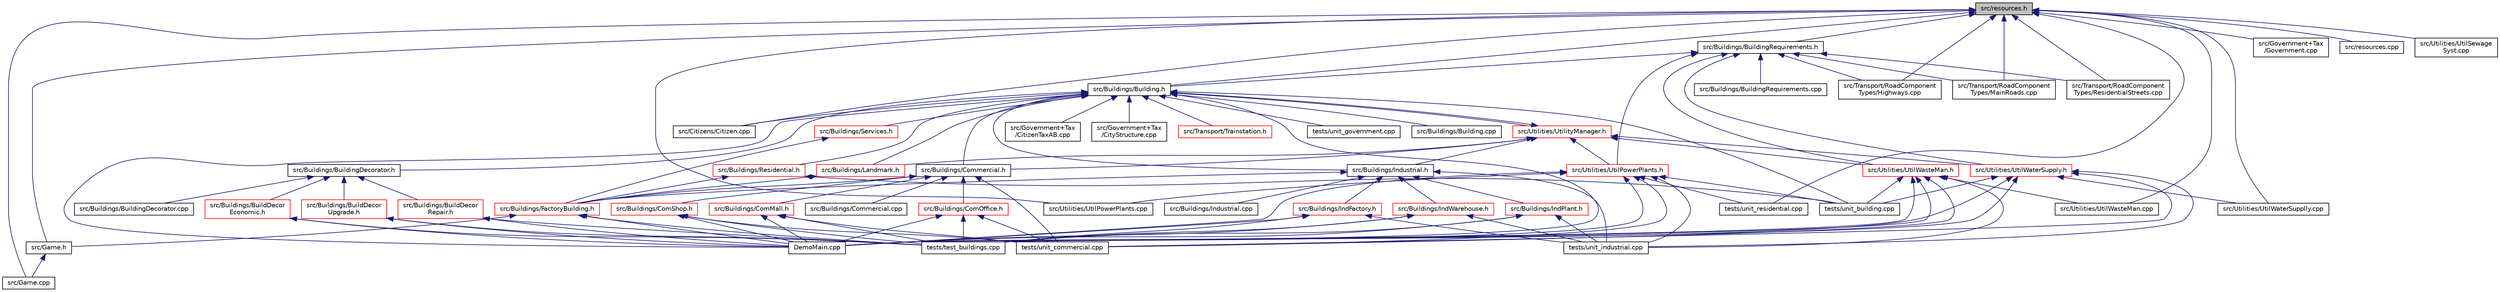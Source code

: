 digraph "src/resources.h"
{
 // LATEX_PDF_SIZE
  edge [fontname="Helvetica",fontsize="10",labelfontname="Helvetica",labelfontsize="10"];
  node [fontname="Helvetica",fontsize="10",shape=record];
  Node1 [label="src/resources.h",height=0.2,width=0.4,color="black", fillcolor="grey75", style="filled", fontcolor="black",tooltip=" "];
  Node1 -> Node2 [dir="back",color="midnightblue",fontsize="10",style="solid",fontname="Helvetica"];
  Node2 [label="src/Buildings/Building.h",height=0.2,width=0.4,color="black", fillcolor="white", style="filled",URL="$Building_8h.html",tooltip=" "];
  Node2 -> Node3 [dir="back",color="midnightblue",fontsize="10",style="solid",fontname="Helvetica"];
  Node3 [label="DemoMain.cpp",height=0.2,width=0.4,color="black", fillcolor="white", style="filled",URL="$DemoMain_8cpp.html",tooltip=" "];
  Node2 -> Node4 [dir="back",color="midnightblue",fontsize="10",style="solid",fontname="Helvetica"];
  Node4 [label="src/Buildings/Building.cpp",height=0.2,width=0.4,color="black", fillcolor="white", style="filled",URL="$Building_8cpp.html",tooltip=" "];
  Node2 -> Node5 [dir="back",color="midnightblue",fontsize="10",style="solid",fontname="Helvetica"];
  Node5 [label="src/Buildings/BuildingDecorator.h",height=0.2,width=0.4,color="black", fillcolor="white", style="filled",URL="$BuildingDecorator_8h.html",tooltip=" "];
  Node5 -> Node6 [dir="back",color="midnightblue",fontsize="10",style="solid",fontname="Helvetica"];
  Node6 [label="src/Buildings/BuildDecor\lEconomic.h",height=0.2,width=0.4,color="red", fillcolor="white", style="filled",URL="$BuildDecorEconomic_8h.html",tooltip=" "];
  Node6 -> Node3 [dir="back",color="midnightblue",fontsize="10",style="solid",fontname="Helvetica"];
  Node6 -> Node8 [dir="back",color="midnightblue",fontsize="10",style="solid",fontname="Helvetica"];
  Node8 [label="tests/test_buildings.cpp",height=0.2,width=0.4,color="black", fillcolor="white", style="filled",URL="$test__buildings_8cpp.html",tooltip=" "];
  Node5 -> Node10 [dir="back",color="midnightblue",fontsize="10",style="solid",fontname="Helvetica"];
  Node10 [label="src/Buildings/BuildDecor\lRepair.h",height=0.2,width=0.4,color="red", fillcolor="white", style="filled",URL="$BuildDecorRepair_8h.html",tooltip=" "];
  Node10 -> Node3 [dir="back",color="midnightblue",fontsize="10",style="solid",fontname="Helvetica"];
  Node10 -> Node8 [dir="back",color="midnightblue",fontsize="10",style="solid",fontname="Helvetica"];
  Node5 -> Node12 [dir="back",color="midnightblue",fontsize="10",style="solid",fontname="Helvetica"];
  Node12 [label="src/Buildings/BuildDecor\lUpgrade.h",height=0.2,width=0.4,color="red", fillcolor="white", style="filled",URL="$BuildDecorUpgrade_8h.html",tooltip=" "];
  Node12 -> Node3 [dir="back",color="midnightblue",fontsize="10",style="solid",fontname="Helvetica"];
  Node12 -> Node8 [dir="back",color="midnightblue",fontsize="10",style="solid",fontname="Helvetica"];
  Node5 -> Node14 [dir="back",color="midnightblue",fontsize="10",style="solid",fontname="Helvetica"];
  Node14 [label="src/Buildings/BuildingDecorator.cpp",height=0.2,width=0.4,color="black", fillcolor="white", style="filled",URL="$BuildingDecorator_8cpp.html",tooltip=" "];
  Node2 -> Node15 [dir="back",color="midnightblue",fontsize="10",style="solid",fontname="Helvetica"];
  Node15 [label="src/Buildings/Commercial.h",height=0.2,width=0.4,color="black", fillcolor="white", style="filled",URL="$Commercial_8h.html",tooltip=" "];
  Node15 -> Node16 [dir="back",color="midnightblue",fontsize="10",style="solid",fontname="Helvetica"];
  Node16 [label="src/Buildings/ComMall.h",height=0.2,width=0.4,color="red", fillcolor="white", style="filled",URL="$ComMall_8h.html",tooltip=" "];
  Node16 -> Node3 [dir="back",color="midnightblue",fontsize="10",style="solid",fontname="Helvetica"];
  Node16 -> Node8 [dir="back",color="midnightblue",fontsize="10",style="solid",fontname="Helvetica"];
  Node16 -> Node25 [dir="back",color="midnightblue",fontsize="10",style="solid",fontname="Helvetica"];
  Node25 [label="tests/unit_commercial.cpp",height=0.2,width=0.4,color="black", fillcolor="white", style="filled",URL="$unit__commercial_8cpp.html",tooltip=" "];
  Node15 -> Node27 [dir="back",color="midnightblue",fontsize="10",style="solid",fontname="Helvetica"];
  Node27 [label="src/Buildings/Commercial.cpp",height=0.2,width=0.4,color="black", fillcolor="white", style="filled",URL="$Commercial_8cpp.html",tooltip=" "];
  Node15 -> Node28 [dir="back",color="midnightblue",fontsize="10",style="solid",fontname="Helvetica"];
  Node28 [label="src/Buildings/ComOffice.h",height=0.2,width=0.4,color="red", fillcolor="white", style="filled",URL="$ComOffice_8h.html",tooltip=" "];
  Node28 -> Node3 [dir="back",color="midnightblue",fontsize="10",style="solid",fontname="Helvetica"];
  Node28 -> Node8 [dir="back",color="midnightblue",fontsize="10",style="solid",fontname="Helvetica"];
  Node28 -> Node25 [dir="back",color="midnightblue",fontsize="10",style="solid",fontname="Helvetica"];
  Node15 -> Node31 [dir="back",color="midnightblue",fontsize="10",style="solid",fontname="Helvetica"];
  Node31 [label="src/Buildings/ComShop.h",height=0.2,width=0.4,color="red", fillcolor="white", style="filled",URL="$ComShop_8h.html",tooltip=" "];
  Node31 -> Node3 [dir="back",color="midnightblue",fontsize="10",style="solid",fontname="Helvetica"];
  Node31 -> Node8 [dir="back",color="midnightblue",fontsize="10",style="solid",fontname="Helvetica"];
  Node31 -> Node25 [dir="back",color="midnightblue",fontsize="10",style="solid",fontname="Helvetica"];
  Node15 -> Node33 [dir="back",color="midnightblue",fontsize="10",style="solid",fontname="Helvetica"];
  Node33 [label="src/Buildings/FactoryBuilding.h",height=0.2,width=0.4,color="red", fillcolor="white", style="filled",URL="$FactoryBuilding_8h.html",tooltip=" "];
  Node33 -> Node3 [dir="back",color="midnightblue",fontsize="10",style="solid",fontname="Helvetica"];
  Node33 -> Node20 [dir="back",color="midnightblue",fontsize="10",style="solid",fontname="Helvetica"];
  Node20 [label="src/Game.h",height=0.2,width=0.4,color="black", fillcolor="white", style="filled",URL="$Game_8h.html",tooltip=" "];
  Node20 -> Node21 [dir="back",color="midnightblue",fontsize="10",style="solid",fontname="Helvetica"];
  Node21 [label="src/Game.cpp",height=0.2,width=0.4,color="black", fillcolor="white", style="filled",URL="$Game_8cpp.html",tooltip=" "];
  Node33 -> Node8 [dir="back",color="midnightblue",fontsize="10",style="solid",fontname="Helvetica"];
  Node15 -> Node25 [dir="back",color="midnightblue",fontsize="10",style="solid",fontname="Helvetica"];
  Node2 -> Node42 [dir="back",color="midnightblue",fontsize="10",style="solid",fontname="Helvetica"];
  Node42 [label="src/Buildings/Industrial.h",height=0.2,width=0.4,color="black", fillcolor="white", style="filled",URL="$Industrial_8h.html",tooltip=" "];
  Node42 -> Node33 [dir="back",color="midnightblue",fontsize="10",style="solid",fontname="Helvetica"];
  Node42 -> Node43 [dir="back",color="midnightblue",fontsize="10",style="solid",fontname="Helvetica"];
  Node43 [label="src/Buildings/IndFactory.h",height=0.2,width=0.4,color="red", fillcolor="white", style="filled",URL="$IndFactory_8h.html",tooltip=" "];
  Node43 -> Node3 [dir="back",color="midnightblue",fontsize="10",style="solid",fontname="Helvetica"];
  Node43 -> Node8 [dir="back",color="midnightblue",fontsize="10",style="solid",fontname="Helvetica"];
  Node43 -> Node45 [dir="back",color="midnightblue",fontsize="10",style="solid",fontname="Helvetica"];
  Node45 [label="tests/unit_industrial.cpp",height=0.2,width=0.4,color="black", fillcolor="white", style="filled",URL="$unit__industrial_8cpp.html",tooltip=" "];
  Node42 -> Node46 [dir="back",color="midnightblue",fontsize="10",style="solid",fontname="Helvetica"];
  Node46 [label="src/Buildings/IndPlant.h",height=0.2,width=0.4,color="red", fillcolor="white", style="filled",URL="$IndPlant_8h.html",tooltip=" "];
  Node46 -> Node3 [dir="back",color="midnightblue",fontsize="10",style="solid",fontname="Helvetica"];
  Node46 -> Node8 [dir="back",color="midnightblue",fontsize="10",style="solid",fontname="Helvetica"];
  Node46 -> Node45 [dir="back",color="midnightblue",fontsize="10",style="solid",fontname="Helvetica"];
  Node42 -> Node48 [dir="back",color="midnightblue",fontsize="10",style="solid",fontname="Helvetica"];
  Node48 [label="src/Buildings/Industrial.cpp",height=0.2,width=0.4,color="black", fillcolor="white", style="filled",URL="$Industrial_8cpp.html",tooltip=" "];
  Node42 -> Node49 [dir="back",color="midnightblue",fontsize="10",style="solid",fontname="Helvetica"];
  Node49 [label="src/Buildings/IndWarehouse.h",height=0.2,width=0.4,color="red", fillcolor="white", style="filled",URL="$IndWarehouse_8h.html",tooltip=" "];
  Node49 -> Node3 [dir="back",color="midnightblue",fontsize="10",style="solid",fontname="Helvetica"];
  Node49 -> Node8 [dir="back",color="midnightblue",fontsize="10",style="solid",fontname="Helvetica"];
  Node49 -> Node45 [dir="back",color="midnightblue",fontsize="10",style="solid",fontname="Helvetica"];
  Node42 -> Node45 [dir="back",color="midnightblue",fontsize="10",style="solid",fontname="Helvetica"];
  Node2 -> Node51 [dir="back",color="midnightblue",fontsize="10",style="solid",fontname="Helvetica"];
  Node51 [label="src/Buildings/Landmark.h",height=0.2,width=0.4,color="red", fillcolor="white", style="filled",URL="$Landmark_8h.html",tooltip=" "];
  Node51 -> Node33 [dir="back",color="midnightblue",fontsize="10",style="solid",fontname="Helvetica"];
  Node2 -> Node60 [dir="back",color="midnightblue",fontsize="10",style="solid",fontname="Helvetica"];
  Node60 [label="src/Buildings/Residential.h",height=0.2,width=0.4,color="red", fillcolor="white", style="filled",URL="$Residential_8h.html",tooltip=" "];
  Node60 -> Node33 [dir="back",color="midnightblue",fontsize="10",style="solid",fontname="Helvetica"];
  Node60 -> Node69 [dir="back",color="midnightblue",fontsize="10",style="solid",fontname="Helvetica"];
  Node69 [label="tests/unit_building.cpp",height=0.2,width=0.4,color="black", fillcolor="white", style="filled",URL="$unit__building_8cpp.html",tooltip=" "];
  Node2 -> Node74 [dir="back",color="midnightblue",fontsize="10",style="solid",fontname="Helvetica"];
  Node74 [label="src/Buildings/Services.h",height=0.2,width=0.4,color="red", fillcolor="white", style="filled",URL="$Services_8h.html",tooltip=" "];
  Node74 -> Node33 [dir="back",color="midnightblue",fontsize="10",style="solid",fontname="Helvetica"];
  Node2 -> Node85 [dir="back",color="midnightblue",fontsize="10",style="solid",fontname="Helvetica"];
  Node85 [label="src/Citizens/Citizen.cpp",height=0.2,width=0.4,color="black", fillcolor="white", style="filled",URL="$Citizen_8cpp.html",tooltip=" "];
  Node2 -> Node86 [dir="back",color="midnightblue",fontsize="10",style="solid",fontname="Helvetica"];
  Node86 [label="src/Government+Tax\l/CitizenTaxAB.cpp",height=0.2,width=0.4,color="black", fillcolor="white", style="filled",URL="$CitizenTaxAB_8cpp.html",tooltip=" "];
  Node2 -> Node87 [dir="back",color="midnightblue",fontsize="10",style="solid",fontname="Helvetica"];
  Node87 [label="src/Government+Tax\l/CityStructure.cpp",height=0.2,width=0.4,color="black", fillcolor="white", style="filled",URL="$CityStructure_8cpp.html",tooltip=" "];
  Node2 -> Node88 [dir="back",color="midnightblue",fontsize="10",style="solid",fontname="Helvetica"];
  Node88 [label="src/Transport/Trainstation.h",height=0.2,width=0.4,color="red", fillcolor="white", style="filled",URL="$Trainstation_8h.html",tooltip=" "];
  Node2 -> Node93 [dir="back",color="midnightblue",fontsize="10",style="solid",fontname="Helvetica"];
  Node93 [label="src/Utilities/UtilityManager.h",height=0.2,width=0.4,color="red", fillcolor="white", style="filled",URL="$UtilityManager_8h.html",tooltip="Header file for the UtilityManager class, which serves as an abstract base class for utility services..."];
  Node93 -> Node2 [dir="back",color="midnightblue",fontsize="10",style="solid",fontname="Helvetica"];
  Node93 -> Node15 [dir="back",color="midnightblue",fontsize="10",style="solid",fontname="Helvetica"];
  Node93 -> Node42 [dir="back",color="midnightblue",fontsize="10",style="solid",fontname="Helvetica"];
  Node93 -> Node51 [dir="back",color="midnightblue",fontsize="10",style="solid",fontname="Helvetica"];
  Node93 -> Node95 [dir="back",color="midnightblue",fontsize="10",style="solid",fontname="Helvetica"];
  Node95 [label="src/Utilities/UtilPowerPlants.h",height=0.2,width=0.4,color="red", fillcolor="white", style="filled",URL="$UtilPowerPlants_8h.html",tooltip="Header file for the UtilPowerPlants class which implements the Power Plant utility system."];
  Node95 -> Node3 [dir="back",color="midnightblue",fontsize="10",style="solid",fontname="Helvetica"];
  Node95 -> Node96 [dir="back",color="midnightblue",fontsize="10",style="solid",fontname="Helvetica"];
  Node96 [label="src/Utilities/UtilPowerPlants.cpp",height=0.2,width=0.4,color="black", fillcolor="white", style="filled",URL="$UtilPowerPlants_8cpp.html",tooltip=" "];
  Node95 -> Node8 [dir="back",color="midnightblue",fontsize="10",style="solid",fontname="Helvetica"];
  Node95 -> Node69 [dir="back",color="midnightblue",fontsize="10",style="solid",fontname="Helvetica"];
  Node95 -> Node25 [dir="back",color="midnightblue",fontsize="10",style="solid",fontname="Helvetica"];
  Node95 -> Node45 [dir="back",color="midnightblue",fontsize="10",style="solid",fontname="Helvetica"];
  Node95 -> Node63 [dir="back",color="midnightblue",fontsize="10",style="solid",fontname="Helvetica"];
  Node63 [label="tests/unit_residential.cpp",height=0.2,width=0.4,color="black", fillcolor="white", style="filled",URL="$unit__residential_8cpp.html",tooltip=" "];
  Node93 -> Node97 [dir="back",color="midnightblue",fontsize="10",style="solid",fontname="Helvetica"];
  Node97 [label="src/Utilities/UtilWasteMan.h",height=0.2,width=0.4,color="red", fillcolor="white", style="filled",URL="$UtilWasteMan_8h.html",tooltip="Header file for the UtilWasteMan class, implementing waste management services."];
  Node97 -> Node3 [dir="back",color="midnightblue",fontsize="10",style="solid",fontname="Helvetica"];
  Node97 -> Node98 [dir="back",color="midnightblue",fontsize="10",style="solid",fontname="Helvetica"];
  Node98 [label="src/Utilities/UtilWasteMan.cpp",height=0.2,width=0.4,color="black", fillcolor="white", style="filled",URL="$UtilWasteMan_8cpp.html",tooltip=" "];
  Node97 -> Node8 [dir="back",color="midnightblue",fontsize="10",style="solid",fontname="Helvetica"];
  Node97 -> Node69 [dir="back",color="midnightblue",fontsize="10",style="solid",fontname="Helvetica"];
  Node97 -> Node25 [dir="back",color="midnightblue",fontsize="10",style="solid",fontname="Helvetica"];
  Node97 -> Node45 [dir="back",color="midnightblue",fontsize="10",style="solid",fontname="Helvetica"];
  Node93 -> Node99 [dir="back",color="midnightblue",fontsize="10",style="solid",fontname="Helvetica"];
  Node99 [label="src/Utilities/UtilWaterSupply.h",height=0.2,width=0.4,color="red", fillcolor="white", style="filled",URL="$UtilWaterSupply_8h.html",tooltip="Header file for the UtilWaterSupply class, implementing water supply services."];
  Node99 -> Node3 [dir="back",color="midnightblue",fontsize="10",style="solid",fontname="Helvetica"];
  Node99 -> Node100 [dir="back",color="midnightblue",fontsize="10",style="solid",fontname="Helvetica"];
  Node100 [label="src/Utilities/UtilWaterSupplly.cpp",height=0.2,width=0.4,color="black", fillcolor="white", style="filled",URL="$UtilWaterSupplly_8cpp.html",tooltip=" "];
  Node99 -> Node8 [dir="back",color="midnightblue",fontsize="10",style="solid",fontname="Helvetica"];
  Node99 -> Node69 [dir="back",color="midnightblue",fontsize="10",style="solid",fontname="Helvetica"];
  Node99 -> Node25 [dir="back",color="midnightblue",fontsize="10",style="solid",fontname="Helvetica"];
  Node99 -> Node45 [dir="back",color="midnightblue",fontsize="10",style="solid",fontname="Helvetica"];
  Node2 -> Node8 [dir="back",color="midnightblue",fontsize="10",style="solid",fontname="Helvetica"];
  Node2 -> Node69 [dir="back",color="midnightblue",fontsize="10",style="solid",fontname="Helvetica"];
  Node2 -> Node101 [dir="back",color="midnightblue",fontsize="10",style="solid",fontname="Helvetica"];
  Node101 [label="tests/unit_government.cpp",height=0.2,width=0.4,color="black", fillcolor="white", style="filled",URL="$unit__government_8cpp.html",tooltip=" "];
  Node1 -> Node102 [dir="back",color="midnightblue",fontsize="10",style="solid",fontname="Helvetica"];
  Node102 [label="src/Buildings/BuildingRequirements.h",height=0.2,width=0.4,color="black", fillcolor="white", style="filled",URL="$BuildingRequirements_8h.html",tooltip=" "];
  Node102 -> Node2 [dir="back",color="midnightblue",fontsize="10",style="solid",fontname="Helvetica"];
  Node102 -> Node103 [dir="back",color="midnightblue",fontsize="10",style="solid",fontname="Helvetica"];
  Node103 [label="src/Buildings/BuildingRequirements.cpp",height=0.2,width=0.4,color="black", fillcolor="white", style="filled",URL="$BuildingRequirements_8cpp.html",tooltip=" "];
  Node102 -> Node104 [dir="back",color="midnightblue",fontsize="10",style="solid",fontname="Helvetica"];
  Node104 [label="src/Transport/RoadComponent\lTypes/Highways.cpp",height=0.2,width=0.4,color="black", fillcolor="white", style="filled",URL="$Highways_8cpp.html",tooltip=" "];
  Node102 -> Node105 [dir="back",color="midnightblue",fontsize="10",style="solid",fontname="Helvetica"];
  Node105 [label="src/Transport/RoadComponent\lTypes/MainRoads.cpp",height=0.2,width=0.4,color="black", fillcolor="white", style="filled",URL="$MainRoads_8cpp.html",tooltip=" "];
  Node102 -> Node106 [dir="back",color="midnightblue",fontsize="10",style="solid",fontname="Helvetica"];
  Node106 [label="src/Transport/RoadComponent\lTypes/ResidentialStreets.cpp",height=0.2,width=0.4,color="black", fillcolor="white", style="filled",URL="$ResidentialStreets_8cpp.html",tooltip=" "];
  Node102 -> Node95 [dir="back",color="midnightblue",fontsize="10",style="solid",fontname="Helvetica"];
  Node102 -> Node97 [dir="back",color="midnightblue",fontsize="10",style="solid",fontname="Helvetica"];
  Node102 -> Node99 [dir="back",color="midnightblue",fontsize="10",style="solid",fontname="Helvetica"];
  Node1 -> Node85 [dir="back",color="midnightblue",fontsize="10",style="solid",fontname="Helvetica"];
  Node1 -> Node21 [dir="back",color="midnightblue",fontsize="10",style="solid",fontname="Helvetica"];
  Node1 -> Node20 [dir="back",color="midnightblue",fontsize="10",style="solid",fontname="Helvetica"];
  Node1 -> Node107 [dir="back",color="midnightblue",fontsize="10",style="solid",fontname="Helvetica"];
  Node107 [label="src/Government+Tax\l/Government.cpp",height=0.2,width=0.4,color="black", fillcolor="white", style="filled",URL="$Government_8cpp.html",tooltip=" "];
  Node1 -> Node108 [dir="back",color="midnightblue",fontsize="10",style="solid",fontname="Helvetica"];
  Node108 [label="src/resources.cpp",height=0.2,width=0.4,color="black", fillcolor="white", style="filled",URL="$resources_8cpp.html",tooltip=" "];
  Node1 -> Node104 [dir="back",color="midnightblue",fontsize="10",style="solid",fontname="Helvetica"];
  Node1 -> Node105 [dir="back",color="midnightblue",fontsize="10",style="solid",fontname="Helvetica"];
  Node1 -> Node106 [dir="back",color="midnightblue",fontsize="10",style="solid",fontname="Helvetica"];
  Node1 -> Node96 [dir="back",color="midnightblue",fontsize="10",style="solid",fontname="Helvetica"];
  Node1 -> Node109 [dir="back",color="midnightblue",fontsize="10",style="solid",fontname="Helvetica"];
  Node109 [label="src/Utilities/UtilSewage\lSyst.cpp",height=0.2,width=0.4,color="black", fillcolor="white", style="filled",URL="$UtilSewageSyst_8cpp.html",tooltip=" "];
  Node1 -> Node98 [dir="back",color="midnightblue",fontsize="10",style="solid",fontname="Helvetica"];
  Node1 -> Node100 [dir="back",color="midnightblue",fontsize="10",style="solid",fontname="Helvetica"];
  Node1 -> Node63 [dir="back",color="midnightblue",fontsize="10",style="solid",fontname="Helvetica"];
}
